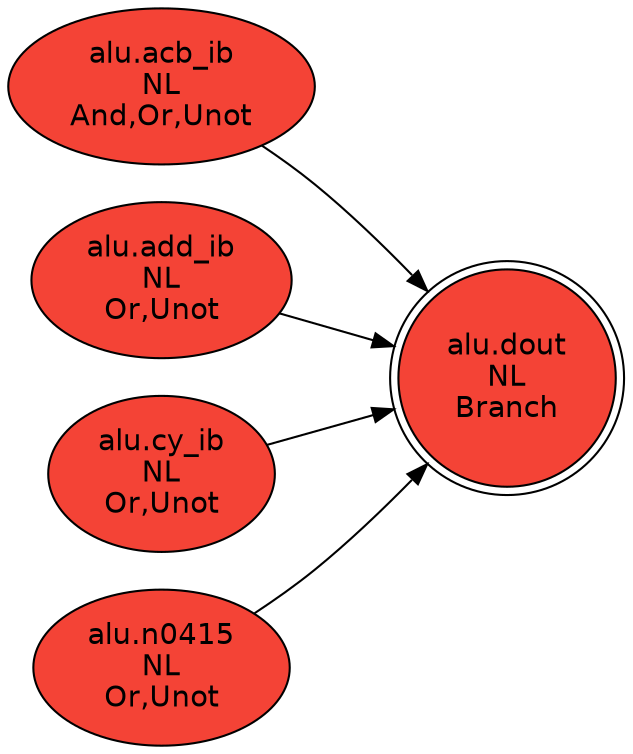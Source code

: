 digraph DFG {
  rankdir=LR;
  splines=true;
  node [style=filled,fontname=Helvetica];
  "alu.acb_ib" [label="alu.acb_ib
NL
And,Or,Unot", shape=ellipse, fillcolor="#F44336"];
  "alu.add_ib" [label="alu.add_ib
NL
Or,Unot", shape=ellipse, fillcolor="#F44336"];
  "alu.cy_ib" [label="alu.cy_ib
NL
Or,Unot", shape=ellipse, fillcolor="#F44336"];
  "alu.dout" [label="alu.dout
NL
Branch", shape=doublecircle, fillcolor="#F44336"];
  "alu.n0415" [label="alu.n0415
NL
Or,Unot", shape=ellipse, fillcolor="#F44336"];
  "alu.n0415" -> "alu.dout";
  "alu.acb_ib" -> "alu.dout";
  "alu.add_ib" -> "alu.dout";
  "alu.cy_ib" -> "alu.dout";
}
